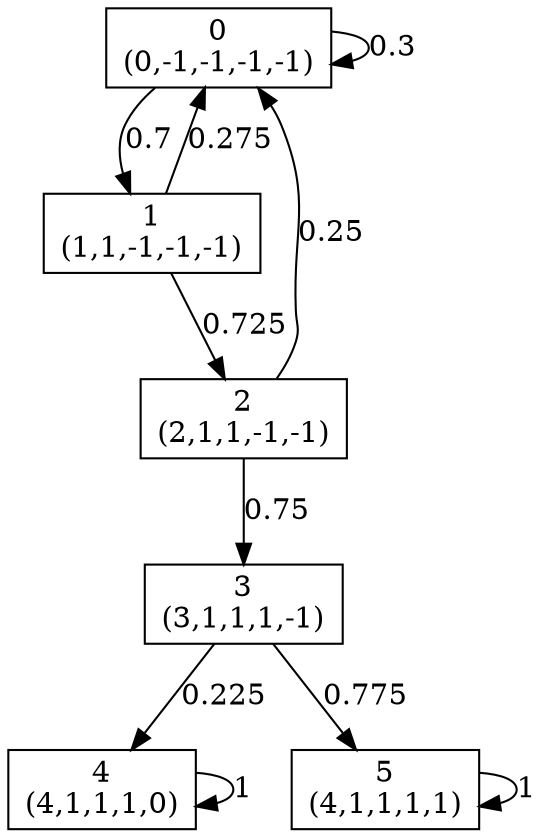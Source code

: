 digraph P {
node [shape=box];
0 -> 0 [ label="0.3" ];
0 -> 1 [ label="0.7" ];
1 -> 0 [ label="0.275" ];
1 -> 2 [ label="0.725" ];
2 -> 0 [ label="0.25" ];
2 -> 3 [ label="0.75" ];
3 -> 4 [ label="0.225" ];
3 -> 5 [ label="0.775" ];
4 -> 4 [ label="1" ];
5 -> 5 [ label="1" ];
0 [label="0\n(0,-1,-1,-1,-1)"];
1 [label="1\n(1,1,-1,-1,-1)"];
2 [label="2\n(2,1,1,-1,-1)"];
3 [label="3\n(3,1,1,1,-1)"];
4 [label="4\n(4,1,1,1,0)"];
5 [label="5\n(4,1,1,1,1)"];
}
